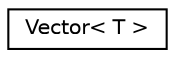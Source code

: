 digraph "Graphical Class Hierarchy"
{
 // LATEX_PDF_SIZE
  edge [fontname="Helvetica",fontsize="10",labelfontname="Helvetica",labelfontsize="10"];
  node [fontname="Helvetica",fontsize="10",shape=record];
  rankdir="LR";
  Node0 [label="Vector\< T \>",height=0.2,width=0.4,color="black", fillcolor="white", style="filled",URL="$classVector.html",tooltip=" "];
}
